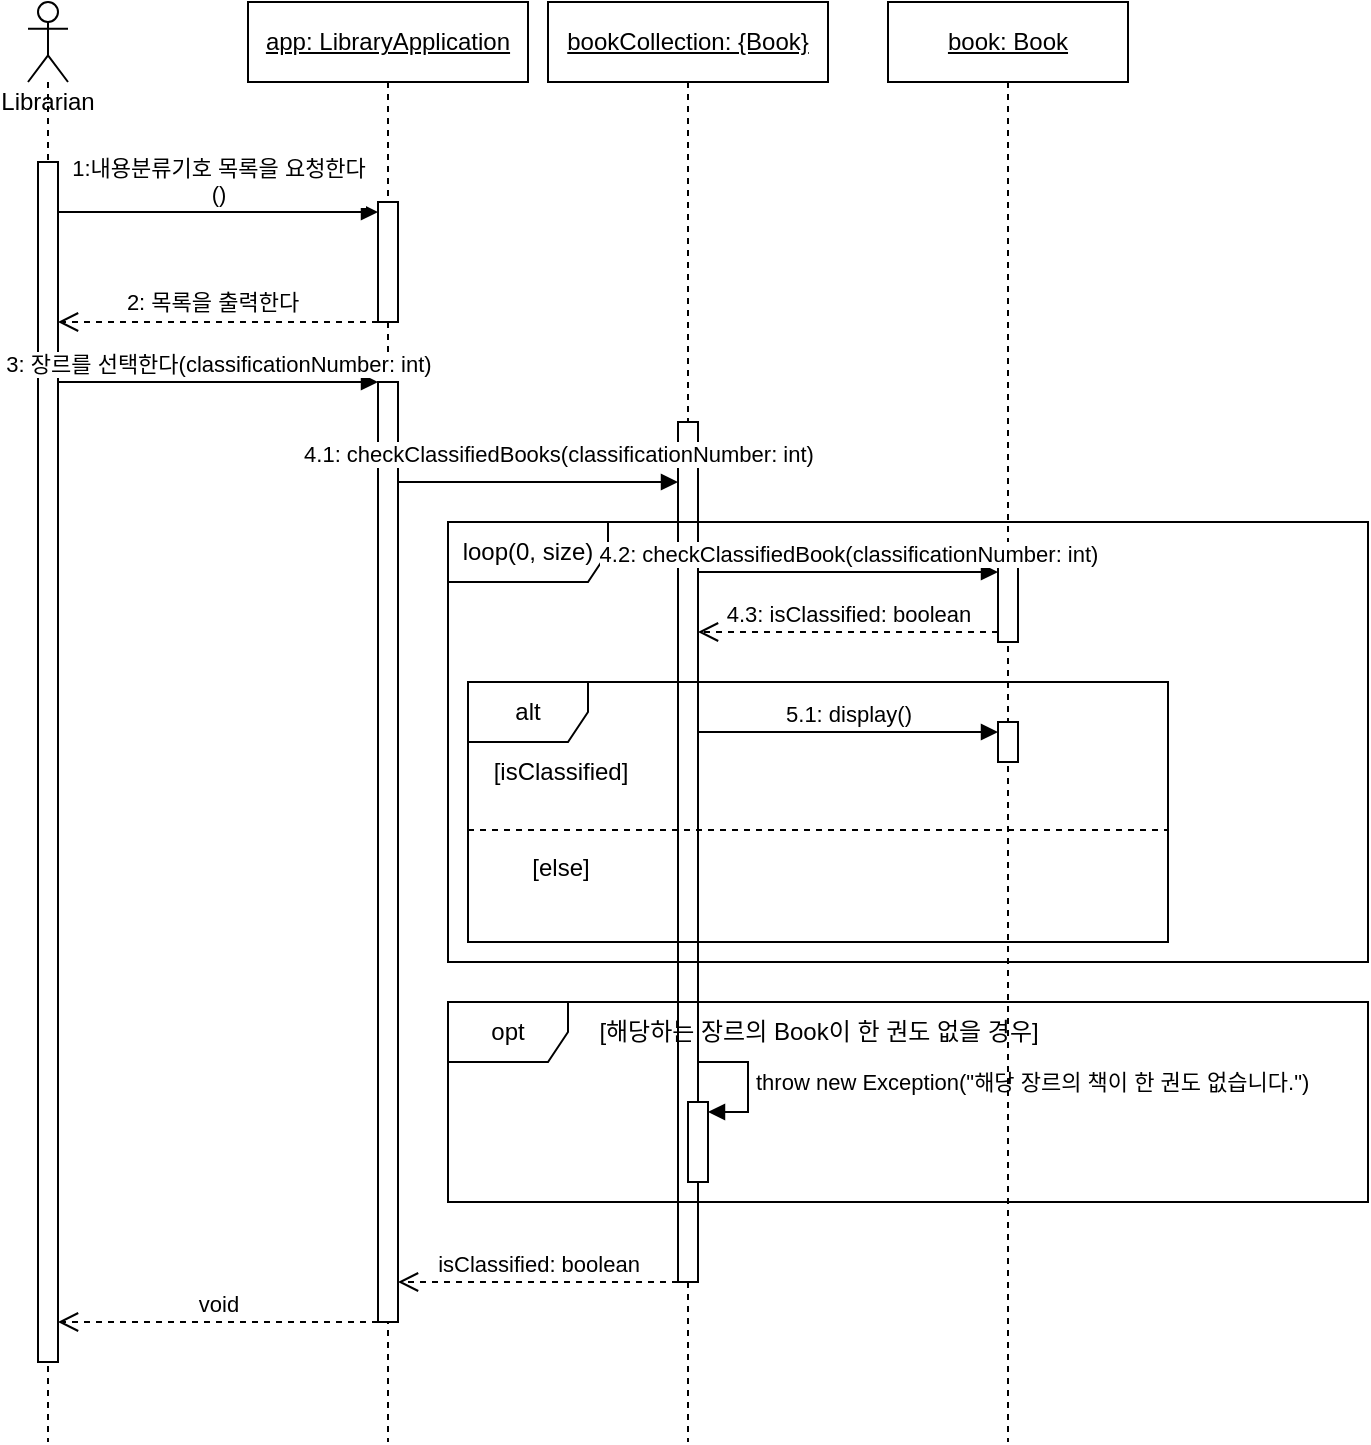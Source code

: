 <mxfile version="22.1.11" type="google">
  <diagram name="Page-1" id="J_NiCZL-PPgqrKHo_S9Y">
    <mxGraphModel grid="1" page="1" gridSize="10" guides="1" tooltips="1" connect="1" arrows="1" fold="1" pageScale="1" pageWidth="850" pageHeight="1100" math="0" shadow="0">
      <root>
        <mxCell id="0" />
        <mxCell id="1" parent="0" />
        <mxCell id="6p2GN63daYN8jev6NqQu-4" value="Librarian" style="shape=umlLifeline;perimeter=lifelinePerimeter;whiteSpace=wrap;html=1;container=1;dropTarget=0;collapsible=0;recursiveResize=0;outlineConnect=0;portConstraint=eastwest;newEdgeStyle={&quot;curved&quot;:0,&quot;rounded&quot;:0};participant=umlActor;verticalAlign=top;spacingTop=36;" vertex="1" parent="1">
          <mxGeometry x="30" y="40" width="20" height="720" as="geometry" />
        </mxCell>
        <mxCell id="6p2GN63daYN8jev6NqQu-6" value="" style="html=1;points=[[0,0,0,0,5],[0,1,0,0,-5],[1,0,0,0,5],[1,1,0,0,-5]];perimeter=orthogonalPerimeter;outlineConnect=0;targetShapes=umlLifeline;portConstraint=eastwest;newEdgeStyle={&quot;curved&quot;:0,&quot;rounded&quot;:0};" vertex="1" parent="6p2GN63daYN8jev6NqQu-4">
          <mxGeometry x="5" y="80" width="10" height="600" as="geometry" />
        </mxCell>
        <mxCell id="6p2GN63daYN8jev6NqQu-14" value="&lt;u style=&quot;border-color: var(--border-color);&quot;&gt;app: LibraryApplication&lt;/u&gt;" style="shape=umlLifeline;perimeter=lifelinePerimeter;whiteSpace=wrap;html=1;container=1;dropTarget=0;collapsible=0;recursiveResize=0;outlineConnect=0;portConstraint=eastwest;newEdgeStyle={&quot;curved&quot;:0,&quot;rounded&quot;:0};" vertex="1" parent="1">
          <mxGeometry x="140" y="40" width="140" height="720" as="geometry" />
        </mxCell>
        <mxCell id="6p2GN63daYN8jev6NqQu-16" value="" style="html=1;points=[[0,0,0,0,5],[0,1,0,0,-5],[1,0,0,0,5],[1,1,0,0,-5]];perimeter=orthogonalPerimeter;outlineConnect=0;targetShapes=umlLifeline;portConstraint=eastwest;newEdgeStyle={&quot;curved&quot;:0,&quot;rounded&quot;:0};" vertex="1" parent="6p2GN63daYN8jev6NqQu-14">
          <mxGeometry x="65" y="100" width="10" height="60" as="geometry" />
        </mxCell>
        <mxCell id="Uhpi-2I8gWEM0B1hPCme-4" value="" style="html=1;points=[[0,0,0,0,5],[0,1,0,0,-5],[1,0,0,0,5],[1,1,0,0,-5]];perimeter=orthogonalPerimeter;outlineConnect=0;targetShapes=umlLifeline;portConstraint=eastwest;newEdgeStyle={&quot;curved&quot;:0,&quot;rounded&quot;:0};" vertex="1" parent="6p2GN63daYN8jev6NqQu-14">
          <mxGeometry x="65" y="190" width="10" height="470" as="geometry" />
        </mxCell>
        <mxCell id="6p2GN63daYN8jev6NqQu-18" value="&lt;span id=&quot;docs-internal-guid-0926cf9c-7fff-bed2-d744-b1c723d3b45c&quot;&gt;&lt;/span&gt;&lt;div style=&quot;border-color: var(--border-color);&quot;&gt;1:내용분류기호 목록을 요청한다&lt;/div&gt;()" style="html=1;verticalAlign=bottom;endArrow=block;curved=0;rounded=0;entryX=0;entryY=0;entryDx=0;entryDy=5;" edge="1" parent="1" source="6p2GN63daYN8jev6NqQu-6" target="6p2GN63daYN8jev6NqQu-16">
          <mxGeometry x="-0.002" relative="1" as="geometry">
            <mxPoint x="45" y="145" as="sourcePoint" />
            <mxPoint as="offset" />
          </mxGeometry>
        </mxCell>
        <mxCell id="6p2GN63daYN8jev6NqQu-17" value="void" style="html=1;verticalAlign=bottom;endArrow=open;dashed=1;endSize=8;curved=0;rounded=0;" edge="1" parent="1" source="Uhpi-2I8gWEM0B1hPCme-4">
          <mxGeometry relative="1" as="geometry">
            <mxPoint x="45" y="700" as="targetPoint" />
            <mxPoint x="195" y="700" as="sourcePoint" />
            <Array as="points">
              <mxPoint x="110" y="700" />
            </Array>
          </mxGeometry>
        </mxCell>
        <mxCell id="6p2GN63daYN8jev6NqQu-21" value="&lt;u style=&quot;border-color: var(--border-color);&quot;&gt;bookCollection: {Book}&lt;/u&gt;" style="shape=umlLifeline;perimeter=lifelinePerimeter;whiteSpace=wrap;html=1;container=1;dropTarget=0;collapsible=0;recursiveResize=0;outlineConnect=0;portConstraint=eastwest;newEdgeStyle={&quot;curved&quot;:0,&quot;rounded&quot;:0};" vertex="1" parent="1">
          <mxGeometry x="290" y="40" width="140" height="720" as="geometry" />
        </mxCell>
        <mxCell id="S1BBw59gadOTSBR4Dm67-1" value="" style="html=1;points=[[0,0,0,0,5],[0,1,0,0,-5],[1,0,0,0,5],[1,1,0,0,-5]];perimeter=orthogonalPerimeter;outlineConnect=0;targetShapes=umlLifeline;portConstraint=eastwest;newEdgeStyle={&quot;curved&quot;:0,&quot;rounded&quot;:0};" vertex="1" parent="6p2GN63daYN8jev6NqQu-21">
          <mxGeometry x="65" y="210" width="10" height="430" as="geometry" />
        </mxCell>
        <mxCell id="S1BBw59gadOTSBR4Dm67-34" value="" style="html=1;points=[[0,0,0,0,5],[0,1,0,0,-5],[1,0,0,0,5],[1,1,0,0,-5]];perimeter=orthogonalPerimeter;outlineConnect=0;targetShapes=umlLifeline;portConstraint=eastwest;newEdgeStyle={&quot;curved&quot;:0,&quot;rounded&quot;:0};" vertex="1" parent="6p2GN63daYN8jev6NqQu-21">
          <mxGeometry x="70" y="550" width="10" height="40" as="geometry" />
        </mxCell>
        <mxCell id="S1BBw59gadOTSBR4Dm67-35" value="throw new Exception(&quot;해당 장르의 책이 한 권도 없습니다.&quot;)" style="html=1;align=left;spacingLeft=2;endArrow=block;rounded=0;edgeStyle=orthogonalEdgeStyle;curved=0;rounded=0;entryX=1;entryY=0;entryDx=0;entryDy=5;entryPerimeter=0;" edge="1" parent="6p2GN63daYN8jev6NqQu-21" target="S1BBw59gadOTSBR4Dm67-34">
          <mxGeometry x="0.006" relative="1" as="geometry">
            <mxPoint x="75" y="530" as="sourcePoint" />
            <Array as="points">
              <mxPoint x="100" y="530" />
              <mxPoint x="100" y="555" />
            </Array>
            <mxPoint as="offset" />
          </mxGeometry>
        </mxCell>
        <mxCell id="6p2GN63daYN8jev6NqQu-23" value="&lt;u style=&quot;border-color: var(--border-color);&quot;&gt;book: Book&lt;/u&gt;" style="shape=umlLifeline;perimeter=lifelinePerimeter;whiteSpace=wrap;html=1;container=1;dropTarget=0;collapsible=0;recursiveResize=0;outlineConnect=0;portConstraint=eastwest;newEdgeStyle={&quot;curved&quot;:0,&quot;rounded&quot;:0};" vertex="1" parent="1">
          <mxGeometry x="460" y="40" width="120" height="720" as="geometry" />
        </mxCell>
        <mxCell id="S1BBw59gadOTSBR4Dm67-19" value="" style="html=1;points=[[0,0,0,0,5],[0,1,0,0,-5],[1,0,0,0,5],[1,1,0,0,-5]];perimeter=orthogonalPerimeter;outlineConnect=0;targetShapes=umlLifeline;portConstraint=eastwest;newEdgeStyle={&quot;curved&quot;:0,&quot;rounded&quot;:0};" vertex="1" parent="6p2GN63daYN8jev6NqQu-23">
          <mxGeometry x="55" y="280" width="10" height="40" as="geometry" />
        </mxCell>
        <mxCell id="S1BBw59gadOTSBR4Dm67-27" value="" style="html=1;points=[[0,0,0,0,5],[0,1,0,0,-5],[1,0,0,0,5],[1,1,0,0,-5]];perimeter=orthogonalPerimeter;outlineConnect=0;targetShapes=umlLifeline;portConstraint=eastwest;newEdgeStyle={&quot;curved&quot;:0,&quot;rounded&quot;:0};" vertex="1" parent="6p2GN63daYN8jev6NqQu-23">
          <mxGeometry x="55" y="360" width="10" height="20" as="geometry" />
        </mxCell>
        <mxCell id="S1BBw59gadOTSBR4Dm67-3" value="isClassified: boolean" style="html=1;verticalAlign=bottom;endArrow=open;dashed=1;endSize=8;curved=0;rounded=0;exitX=0;exitY=1;exitDx=0;exitDy=-5;" edge="1" parent="1" target="Uhpi-2I8gWEM0B1hPCme-4">
          <mxGeometry relative="1" as="geometry">
            <mxPoint x="205" y="680" as="targetPoint" />
            <mxPoint x="355" y="680.0" as="sourcePoint" />
            <Array as="points">
              <mxPoint x="270" y="680" />
            </Array>
          </mxGeometry>
        </mxCell>
        <mxCell id="S1BBw59gadOTSBR4Dm67-2" value="4.1: checkClassifiedBooks(classificationNumber: int)" style="html=1;verticalAlign=bottom;endArrow=block;curved=0;rounded=0;" edge="1" parent="1" source="Uhpi-2I8gWEM0B1hPCme-4">
          <mxGeometry x="0.133" y="5" relative="1" as="geometry">
            <mxPoint x="220" y="280" as="sourcePoint" />
            <mxPoint as="offset" />
            <mxPoint x="355" y="280" as="targetPoint" />
          </mxGeometry>
        </mxCell>
        <mxCell id="S1BBw59gadOTSBR4Dm67-16" value="" style="group;dropTarget=0;" vertex="1" connectable="0" parent="1">
          <mxGeometry x="240" y="300" width="460" height="220" as="geometry" />
        </mxCell>
        <mxCell id="S1BBw59gadOTSBR4Dm67-17" value="loop(0, size)" style="shape=umlFrame;whiteSpace=wrap;html=1;pointerEvents=0;width=80;height=30;" vertex="1" parent="S1BBw59gadOTSBR4Dm67-16">
          <mxGeometry width="460.0" height="220" as="geometry" />
        </mxCell>
        <mxCell id="S1BBw59gadOTSBR4Dm67-20" value="4.2: checkClassifiedBook(classificationNumber: int)" style="html=1;verticalAlign=bottom;endArrow=block;curved=0;rounded=0;entryX=0;entryY=0;entryDx=0;entryDy=5;" edge="1" parent="1" source="S1BBw59gadOTSBR4Dm67-1" target="S1BBw59gadOTSBR4Dm67-19">
          <mxGeometry relative="1" as="geometry">
            <mxPoint x="450" y="315" as="sourcePoint" />
            <mxPoint as="offset" />
          </mxGeometry>
        </mxCell>
        <mxCell id="S1BBw59gadOTSBR4Dm67-21" value="4.3: isClassified: boolean" style="html=1;verticalAlign=bottom;endArrow=open;dashed=1;endSize=8;curved=0;rounded=0;exitX=0;exitY=1;exitDx=0;exitDy=-5;" edge="1" parent="1" source="S1BBw59gadOTSBR4Dm67-19" target="S1BBw59gadOTSBR4Dm67-1">
          <mxGeometry relative="1" as="geometry">
            <mxPoint x="450" y="385" as="targetPoint" />
            <mxPoint as="offset" />
          </mxGeometry>
        </mxCell>
        <mxCell id="S1BBw59gadOTSBR4Dm67-22" value="" style="group;dropTarget=0;" vertex="1" connectable="0" parent="1">
          <mxGeometry x="250" y="380" width="350" height="130" as="geometry" />
        </mxCell>
        <mxCell id="S1BBw59gadOTSBR4Dm67-23" value="alt" style="shape=umlFrame;whiteSpace=wrap;html=1;pointerEvents=0;" vertex="1" parent="S1BBw59gadOTSBR4Dm67-22">
          <mxGeometry width="350" height="130" as="geometry" />
        </mxCell>
        <mxCell id="S1BBw59gadOTSBR4Dm67-24" value="[isClassified]" style="text;html=1;align=center;verticalAlign=middle;resizable=0;points=[];autosize=1;strokeColor=none;fillColor=none;" vertex="1" parent="S1BBw59gadOTSBR4Dm67-22">
          <mxGeometry x="1.25" y="29.998" width="90" height="30" as="geometry" />
        </mxCell>
        <mxCell id="S1BBw59gadOTSBR4Dm67-28" value="5.1: display()" style="html=1;verticalAlign=bottom;startArrow=none;endArrow=block;startSize=8;curved=0;rounded=0;entryX=0;entryY=0;entryDx=0;entryDy=5;startFill=0;" edge="1" parent="1" source="S1BBw59gadOTSBR4Dm67-1" target="S1BBw59gadOTSBR4Dm67-27">
          <mxGeometry relative="1" as="geometry">
            <mxPoint x="445" y="405" as="sourcePoint" />
          </mxGeometry>
        </mxCell>
        <mxCell id="S1BBw59gadOTSBR4Dm67-31" value="" style="group;dropTarget=0;" vertex="1" connectable="0" parent="1">
          <mxGeometry x="240" y="540" width="460" height="100" as="geometry" />
        </mxCell>
        <mxCell id="S1BBw59gadOTSBR4Dm67-32" value="opt" style="shape=umlFrame;whiteSpace=wrap;html=1;pointerEvents=0;" vertex="1" parent="S1BBw59gadOTSBR4Dm67-31">
          <mxGeometry width="460.0" height="100.0" as="geometry" />
        </mxCell>
        <mxCell id="S1BBw59gadOTSBR4Dm67-33" value="[해당하는 장르의 Book이 한 권도 없을 경우]" style="text;html=1;align=center;verticalAlign=middle;resizable=0;points=[];autosize=1;strokeColor=none;fillColor=none;" vertex="1" parent="S1BBw59gadOTSBR4Dm67-31">
          <mxGeometry x="55.0" y="-0.001" width="260" height="30" as="geometry" />
        </mxCell>
        <mxCell id="Uhpi-2I8gWEM0B1hPCme-1" value="" style="line;strokeWidth=1;fillColor=none;align=left;verticalAlign=middle;spacingTop=-1;spacingLeft=3;spacingRight=3;rotatable=0;labelPosition=right;points=[];portConstraint=eastwest;strokeColor=inherit;dashed=1;" vertex="1" parent="1">
          <mxGeometry x="250" y="450" width="350" height="8" as="geometry" />
        </mxCell>
        <mxCell id="Uhpi-2I8gWEM0B1hPCme-2" value="[else]" style="text;html=1;align=center;verticalAlign=middle;resizable=0;points=[];autosize=1;strokeColor=none;fillColor=none;" vertex="1" parent="1">
          <mxGeometry x="271" y="457.998" width="50" height="30" as="geometry" />
        </mxCell>
        <mxCell id="Uhpi-2I8gWEM0B1hPCme-3" value="" style="html=1;verticalAlign=bottom;endArrow=open;dashed=1;endSize=8;curved=0;rounded=0;" edge="1" parent="1" source="6p2GN63daYN8jev6NqQu-16" target="6p2GN63daYN8jev6NqQu-6">
          <mxGeometry x="-0.188" y="-10" relative="1" as="geometry">
            <mxPoint x="50" y="200" as="targetPoint" />
            <mxPoint as="offset" />
            <mxPoint x="200" y="200" as="sourcePoint" />
            <Array as="points">
              <mxPoint x="110" y="200" />
            </Array>
          </mxGeometry>
        </mxCell>
        <mxCell id="Uhpi-2I8gWEM0B1hPCme-6" value="2: 목록을 출력한다" style="edgeLabel;html=1;align=center;verticalAlign=middle;resizable=0;points=[];" vertex="1" connectable="0" parent="Uhpi-2I8gWEM0B1hPCme-3">
          <mxGeometry x="0.037" y="3" relative="1" as="geometry">
            <mxPoint y="-13" as="offset" />
          </mxGeometry>
        </mxCell>
        <mxCell id="Uhpi-2I8gWEM0B1hPCme-5" value="3: 장르를 선택한다(classificationNumber: int)" style="html=1;verticalAlign=bottom;endArrow=block;curved=0;rounded=0;" edge="1" parent="1">
          <mxGeometry relative="1" as="geometry">
            <mxPoint x="45" y="230" as="sourcePoint" />
            <mxPoint as="offset" />
            <mxPoint x="205" y="230" as="targetPoint" />
          </mxGeometry>
        </mxCell>
      </root>
    </mxGraphModel>
  </diagram>
</mxfile>
